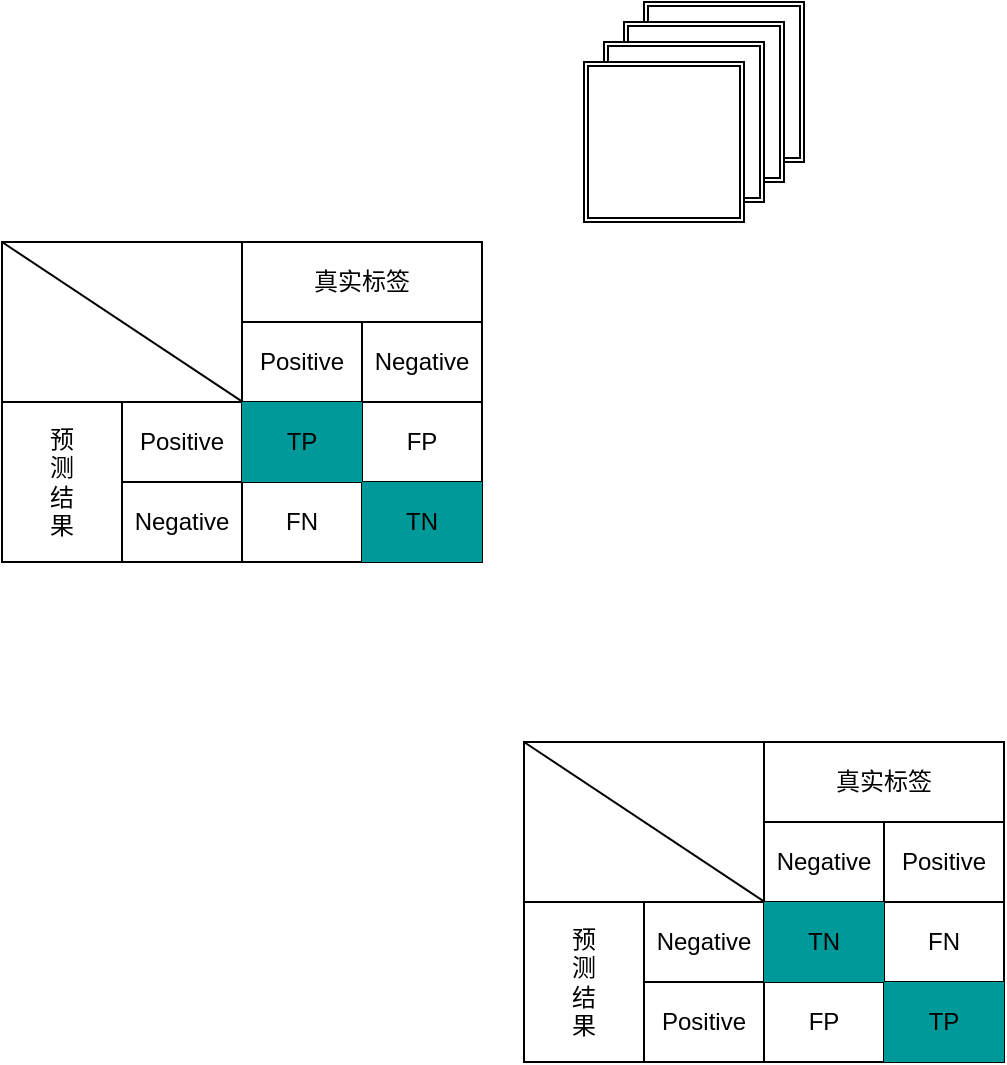 <mxfile version="20.4.0" type="github">
  <diagram id="wFE0QG_FPsp0jaGvCLVb" name="Page-1">
    <mxGraphModel dx="431" dy="241" grid="1" gridSize="10" guides="1" tooltips="1" connect="1" arrows="1" fold="1" page="1" pageScale="1" pageWidth="850" pageHeight="1100" math="0" shadow="0">
      <root>
        <mxCell id="0" />
        <mxCell id="1" parent="0" />
        <mxCell id="1DVEbp6qJdUZyQqGjvB6-1" value="" style="shape=table;html=1;whiteSpace=wrap;startSize=0;container=1;collapsible=0;childLayout=tableLayout;" parent="1" vertex="1">
          <mxGeometry x="109" y="300" width="240" height="160" as="geometry" />
        </mxCell>
        <mxCell id="1DVEbp6qJdUZyQqGjvB6-2" value="" style="shape=tableRow;horizontal=0;startSize=0;swimlaneHead=0;swimlaneBody=0;top=0;left=0;bottom=0;right=0;collapsible=0;dropTarget=0;fillColor=none;points=[[0,0.5],[1,0.5]];portConstraint=eastwest;" parent="1DVEbp6qJdUZyQqGjvB6-1" vertex="1">
          <mxGeometry width="240" height="40" as="geometry" />
        </mxCell>
        <mxCell id="1DVEbp6qJdUZyQqGjvB6-3" value="" style="shape=partialRectangle;html=1;whiteSpace=wrap;connectable=0;fillColor=none;top=0;left=0;bottom=0;right=0;overflow=hidden;rowspan=2;colspan=2;" parent="1DVEbp6qJdUZyQqGjvB6-2" vertex="1">
          <mxGeometry width="120" height="80" as="geometry">
            <mxRectangle width="60" height="40" as="alternateBounds" />
          </mxGeometry>
        </mxCell>
        <mxCell id="1DVEbp6qJdUZyQqGjvB6-4" value="" style="shape=partialRectangle;html=1;whiteSpace=wrap;connectable=0;fillColor=none;top=0;left=0;bottom=0;right=0;overflow=hidden;" parent="1DVEbp6qJdUZyQqGjvB6-2" vertex="1" visible="0">
          <mxGeometry x="60" width="60" height="40" as="geometry">
            <mxRectangle width="60" height="40" as="alternateBounds" />
          </mxGeometry>
        </mxCell>
        <mxCell id="1DVEbp6qJdUZyQqGjvB6-5" value="真实标签" style="shape=partialRectangle;html=1;whiteSpace=wrap;connectable=0;fillColor=none;top=0;left=0;bottom=0;right=0;overflow=hidden;rowspan=1;colspan=2;" parent="1DVEbp6qJdUZyQqGjvB6-2" vertex="1">
          <mxGeometry x="120" width="120" height="40" as="geometry">
            <mxRectangle width="60" height="40" as="alternateBounds" />
          </mxGeometry>
        </mxCell>
        <mxCell id="1DVEbp6qJdUZyQqGjvB6-18" style="shape=partialRectangle;html=1;whiteSpace=wrap;connectable=0;fillColor=none;top=0;left=0;bottom=0;right=0;overflow=hidden;" parent="1DVEbp6qJdUZyQqGjvB6-2" vertex="1" visible="0">
          <mxGeometry x="180" width="60" height="40" as="geometry">
            <mxRectangle width="60" height="40" as="alternateBounds" />
          </mxGeometry>
        </mxCell>
        <mxCell id="1DVEbp6qJdUZyQqGjvB6-6" value="" style="shape=tableRow;horizontal=0;startSize=0;swimlaneHead=0;swimlaneBody=0;top=0;left=0;bottom=0;right=0;collapsible=0;dropTarget=0;fillColor=none;points=[[0,0.5],[1,0.5]];portConstraint=eastwest;" parent="1DVEbp6qJdUZyQqGjvB6-1" vertex="1">
          <mxGeometry y="40" width="240" height="40" as="geometry" />
        </mxCell>
        <mxCell id="1DVEbp6qJdUZyQqGjvB6-7" value="" style="shape=partialRectangle;html=1;whiteSpace=wrap;connectable=0;fillColor=none;top=0;left=0;bottom=0;right=0;overflow=hidden;" parent="1DVEbp6qJdUZyQqGjvB6-6" vertex="1" visible="0">
          <mxGeometry width="60" height="40" as="geometry">
            <mxRectangle width="60" height="40" as="alternateBounds" />
          </mxGeometry>
        </mxCell>
        <mxCell id="1DVEbp6qJdUZyQqGjvB6-8" value="" style="shape=partialRectangle;html=1;whiteSpace=wrap;connectable=0;fillColor=none;top=0;left=0;bottom=0;right=0;overflow=hidden;" parent="1DVEbp6qJdUZyQqGjvB6-6" vertex="1" visible="0">
          <mxGeometry x="60" width="60" height="40" as="geometry">
            <mxRectangle width="60" height="40" as="alternateBounds" />
          </mxGeometry>
        </mxCell>
        <mxCell id="1DVEbp6qJdUZyQqGjvB6-9" value="Positive" style="shape=partialRectangle;html=1;whiteSpace=wrap;connectable=0;fillColor=none;top=0;left=0;bottom=0;right=0;overflow=hidden;" parent="1DVEbp6qJdUZyQqGjvB6-6" vertex="1">
          <mxGeometry x="120" width="60" height="40" as="geometry">
            <mxRectangle width="60" height="40" as="alternateBounds" />
          </mxGeometry>
        </mxCell>
        <mxCell id="1DVEbp6qJdUZyQqGjvB6-19" value="Negative" style="shape=partialRectangle;html=1;whiteSpace=wrap;connectable=0;fillColor=none;top=0;left=0;bottom=0;right=0;overflow=hidden;" parent="1DVEbp6qJdUZyQqGjvB6-6" vertex="1">
          <mxGeometry x="180" width="60" height="40" as="geometry">
            <mxRectangle width="60" height="40" as="alternateBounds" />
          </mxGeometry>
        </mxCell>
        <mxCell id="1DVEbp6qJdUZyQqGjvB6-10" value="" style="shape=tableRow;horizontal=0;startSize=0;swimlaneHead=0;swimlaneBody=0;top=0;left=0;bottom=0;right=0;collapsible=0;dropTarget=0;fillColor=none;points=[[0,0.5],[1,0.5]];portConstraint=eastwest;" parent="1DVEbp6qJdUZyQqGjvB6-1" vertex="1">
          <mxGeometry y="80" width="240" height="40" as="geometry" />
        </mxCell>
        <mxCell id="1DVEbp6qJdUZyQqGjvB6-11" value="预&lt;br&gt;测&lt;br&gt;结&lt;br&gt;果" style="shape=partialRectangle;html=1;whiteSpace=wrap;connectable=0;fillColor=none;top=0;left=0;bottom=0;right=0;overflow=hidden;rowspan=2;colspan=1;" parent="1DVEbp6qJdUZyQqGjvB6-10" vertex="1">
          <mxGeometry width="60" height="80" as="geometry">
            <mxRectangle width="60" height="40" as="alternateBounds" />
          </mxGeometry>
        </mxCell>
        <mxCell id="1DVEbp6qJdUZyQqGjvB6-12" value="Positive" style="shape=partialRectangle;html=1;whiteSpace=wrap;connectable=0;fillColor=none;top=0;left=0;bottom=0;right=0;overflow=hidden;" parent="1DVEbp6qJdUZyQqGjvB6-10" vertex="1">
          <mxGeometry x="60" width="60" height="40" as="geometry">
            <mxRectangle width="60" height="40" as="alternateBounds" />
          </mxGeometry>
        </mxCell>
        <mxCell id="1DVEbp6qJdUZyQqGjvB6-13" value="TP" style="shape=partialRectangle;html=1;whiteSpace=wrap;connectable=0;fillColor=#009999;top=0;left=0;bottom=0;right=0;overflow=hidden;pointerEvents=1;" parent="1DVEbp6qJdUZyQqGjvB6-10" vertex="1">
          <mxGeometry x="120" width="60" height="40" as="geometry">
            <mxRectangle width="60" height="40" as="alternateBounds" />
          </mxGeometry>
        </mxCell>
        <mxCell id="1DVEbp6qJdUZyQqGjvB6-20" value="FP" style="shape=partialRectangle;html=1;whiteSpace=wrap;connectable=0;fillColor=none;top=0;left=0;bottom=0;right=0;overflow=hidden;pointerEvents=1;" parent="1DVEbp6qJdUZyQqGjvB6-10" vertex="1">
          <mxGeometry x="180" width="60" height="40" as="geometry">
            <mxRectangle width="60" height="40" as="alternateBounds" />
          </mxGeometry>
        </mxCell>
        <mxCell id="1DVEbp6qJdUZyQqGjvB6-14" style="shape=tableRow;horizontal=0;startSize=0;swimlaneHead=0;swimlaneBody=0;top=0;left=0;bottom=0;right=0;collapsible=0;dropTarget=0;fillColor=none;points=[[0,0.5],[1,0.5]];portConstraint=eastwest;" parent="1DVEbp6qJdUZyQqGjvB6-1" vertex="1">
          <mxGeometry y="120" width="240" height="40" as="geometry" />
        </mxCell>
        <mxCell id="1DVEbp6qJdUZyQqGjvB6-15" value="&#xa;&lt;span style=&quot;color: rgb(77, 77, 77); font-family: -apple-system, &amp;quot;SF UI Text&amp;quot;, Arial, &amp;quot;PingFang SC&amp;quot;, &amp;quot;Hiragino Sans GB&amp;quot;, &amp;quot;Microsoft YaHei&amp;quot;, &amp;quot;WenQuanYi Micro Hei&amp;quot;, sans-serif, SimHei, SimSun; font-size: 16px; font-style: normal; font-variant-ligatures: normal; font-variant-caps: normal; font-weight: 400; letter-spacing: normal; orphans: 2; text-align: start; text-indent: 0px; text-transform: none; widows: 2; word-spacing: 0px; -webkit-text-stroke-width: 0px; background-color: rgb(255, 255, 255); text-decoration-thickness: initial; text-decoration-style: initial; text-decoration-color: initial; float: none; display: inline !important;&quot;&gt;Negative&lt;/span&gt;&#xa;&#xa;" style="shape=partialRectangle;html=1;whiteSpace=wrap;connectable=0;fillColor=none;top=0;left=0;bottom=0;right=0;overflow=hidden;" parent="1DVEbp6qJdUZyQqGjvB6-14" vertex="1" visible="0">
          <mxGeometry width="60" height="40" as="geometry">
            <mxRectangle width="60" height="40" as="alternateBounds" />
          </mxGeometry>
        </mxCell>
        <mxCell id="1DVEbp6qJdUZyQqGjvB6-16" value="Negative" style="shape=partialRectangle;html=1;whiteSpace=wrap;connectable=0;fillColor=none;top=0;left=0;bottom=0;right=0;overflow=hidden;" parent="1DVEbp6qJdUZyQqGjvB6-14" vertex="1">
          <mxGeometry x="60" width="60" height="40" as="geometry">
            <mxRectangle width="60" height="40" as="alternateBounds" />
          </mxGeometry>
        </mxCell>
        <mxCell id="1DVEbp6qJdUZyQqGjvB6-17" value="FN" style="shape=partialRectangle;html=1;whiteSpace=wrap;connectable=0;fillColor=none;top=0;left=0;bottom=0;right=0;overflow=hidden;pointerEvents=1;" parent="1DVEbp6qJdUZyQqGjvB6-14" vertex="1">
          <mxGeometry x="120" width="60" height="40" as="geometry">
            <mxRectangle width="60" height="40" as="alternateBounds" />
          </mxGeometry>
        </mxCell>
        <mxCell id="1DVEbp6qJdUZyQqGjvB6-21" value="TN" style="shape=partialRectangle;html=1;whiteSpace=wrap;connectable=0;fillColor=#009999;top=0;left=0;bottom=0;right=0;overflow=hidden;pointerEvents=1;" parent="1DVEbp6qJdUZyQqGjvB6-14" vertex="1">
          <mxGeometry x="180" width="60" height="40" as="geometry">
            <mxRectangle width="60" height="40" as="alternateBounds" />
          </mxGeometry>
        </mxCell>
        <mxCell id="1DVEbp6qJdUZyQqGjvB6-22" value="" style="endArrow=none;html=1;rounded=0;entryX=0.499;entryY=-0.01;entryDx=0;entryDy=0;entryPerimeter=0;" parent="1" target="1DVEbp6qJdUZyQqGjvB6-10" edge="1">
          <mxGeometry width="50" height="50" relative="1" as="geometry">
            <mxPoint x="109" y="300" as="sourcePoint" />
            <mxPoint x="159" y="250" as="targetPoint" />
          </mxGeometry>
        </mxCell>
        <mxCell id="igley3KflFWfIt3_yD4j-1" value="" style="shape=table;html=1;whiteSpace=wrap;startSize=0;container=1;collapsible=0;childLayout=tableLayout;" parent="1" vertex="1">
          <mxGeometry x="370" y="550" width="240" height="160" as="geometry" />
        </mxCell>
        <mxCell id="igley3KflFWfIt3_yD4j-2" value="" style="shape=tableRow;horizontal=0;startSize=0;swimlaneHead=0;swimlaneBody=0;top=0;left=0;bottom=0;right=0;collapsible=0;dropTarget=0;fillColor=none;points=[[0,0.5],[1,0.5]];portConstraint=eastwest;" parent="igley3KflFWfIt3_yD4j-1" vertex="1">
          <mxGeometry width="240" height="40" as="geometry" />
        </mxCell>
        <mxCell id="igley3KflFWfIt3_yD4j-3" value="" style="shape=partialRectangle;html=1;whiteSpace=wrap;connectable=0;fillColor=none;top=0;left=0;bottom=0;right=0;overflow=hidden;rowspan=2;colspan=2;" parent="igley3KflFWfIt3_yD4j-2" vertex="1">
          <mxGeometry width="120" height="80" as="geometry">
            <mxRectangle width="60" height="40" as="alternateBounds" />
          </mxGeometry>
        </mxCell>
        <mxCell id="igley3KflFWfIt3_yD4j-4" value="" style="shape=partialRectangle;html=1;whiteSpace=wrap;connectable=0;fillColor=none;top=0;left=0;bottom=0;right=0;overflow=hidden;" parent="igley3KflFWfIt3_yD4j-2" vertex="1" visible="0">
          <mxGeometry x="60" width="60" height="40" as="geometry">
            <mxRectangle width="60" height="40" as="alternateBounds" />
          </mxGeometry>
        </mxCell>
        <mxCell id="igley3KflFWfIt3_yD4j-5" value="真实标签" style="shape=partialRectangle;html=1;whiteSpace=wrap;connectable=0;fillColor=none;top=0;left=0;bottom=0;right=0;overflow=hidden;rowspan=1;colspan=2;" parent="igley3KflFWfIt3_yD4j-2" vertex="1">
          <mxGeometry x="120" width="120" height="40" as="geometry">
            <mxRectangle width="60" height="40" as="alternateBounds" />
          </mxGeometry>
        </mxCell>
        <mxCell id="igley3KflFWfIt3_yD4j-6" style="shape=partialRectangle;html=1;whiteSpace=wrap;connectable=0;fillColor=none;top=0;left=0;bottom=0;right=0;overflow=hidden;" parent="igley3KflFWfIt3_yD4j-2" vertex="1" visible="0">
          <mxGeometry x="180" width="60" height="40" as="geometry">
            <mxRectangle width="60" height="40" as="alternateBounds" />
          </mxGeometry>
        </mxCell>
        <mxCell id="igley3KflFWfIt3_yD4j-7" value="" style="shape=tableRow;horizontal=0;startSize=0;swimlaneHead=0;swimlaneBody=0;top=0;left=0;bottom=0;right=0;collapsible=0;dropTarget=0;fillColor=none;points=[[0,0.5],[1,0.5]];portConstraint=eastwest;" parent="igley3KflFWfIt3_yD4j-1" vertex="1">
          <mxGeometry y="40" width="240" height="40" as="geometry" />
        </mxCell>
        <mxCell id="igley3KflFWfIt3_yD4j-8" value="" style="shape=partialRectangle;html=1;whiteSpace=wrap;connectable=0;fillColor=none;top=0;left=0;bottom=0;right=0;overflow=hidden;" parent="igley3KflFWfIt3_yD4j-7" vertex="1" visible="0">
          <mxGeometry width="60" height="40" as="geometry">
            <mxRectangle width="60" height="40" as="alternateBounds" />
          </mxGeometry>
        </mxCell>
        <mxCell id="igley3KflFWfIt3_yD4j-9" value="" style="shape=partialRectangle;html=1;whiteSpace=wrap;connectable=0;fillColor=none;top=0;left=0;bottom=0;right=0;overflow=hidden;" parent="igley3KflFWfIt3_yD4j-7" vertex="1" visible="0">
          <mxGeometry x="60" width="60" height="40" as="geometry">
            <mxRectangle width="60" height="40" as="alternateBounds" />
          </mxGeometry>
        </mxCell>
        <mxCell id="igley3KflFWfIt3_yD4j-10" value="Negative" style="shape=partialRectangle;html=1;whiteSpace=wrap;connectable=0;fillColor=none;top=0;left=0;bottom=0;right=0;overflow=hidden;" parent="igley3KflFWfIt3_yD4j-7" vertex="1">
          <mxGeometry x="120" width="60" height="40" as="geometry">
            <mxRectangle width="60" height="40" as="alternateBounds" />
          </mxGeometry>
        </mxCell>
        <mxCell id="igley3KflFWfIt3_yD4j-11" value="Positive" style="shape=partialRectangle;html=1;whiteSpace=wrap;connectable=0;fillColor=none;top=0;left=0;bottom=0;right=0;overflow=hidden;" parent="igley3KflFWfIt3_yD4j-7" vertex="1">
          <mxGeometry x="180" width="60" height="40" as="geometry">
            <mxRectangle width="60" height="40" as="alternateBounds" />
          </mxGeometry>
        </mxCell>
        <mxCell id="igley3KflFWfIt3_yD4j-12" value="" style="shape=tableRow;horizontal=0;startSize=0;swimlaneHead=0;swimlaneBody=0;top=0;left=0;bottom=0;right=0;collapsible=0;dropTarget=0;fillColor=none;points=[[0,0.5],[1,0.5]];portConstraint=eastwest;" parent="igley3KflFWfIt3_yD4j-1" vertex="1">
          <mxGeometry y="80" width="240" height="40" as="geometry" />
        </mxCell>
        <mxCell id="igley3KflFWfIt3_yD4j-13" value="预&lt;br&gt;测&lt;br&gt;结&lt;br&gt;果" style="shape=partialRectangle;html=1;whiteSpace=wrap;connectable=0;fillColor=none;top=0;left=0;bottom=0;right=0;overflow=hidden;rowspan=2;colspan=1;" parent="igley3KflFWfIt3_yD4j-12" vertex="1">
          <mxGeometry width="60" height="80" as="geometry">
            <mxRectangle width="60" height="40" as="alternateBounds" />
          </mxGeometry>
        </mxCell>
        <mxCell id="igley3KflFWfIt3_yD4j-14" value="Negative" style="shape=partialRectangle;html=1;whiteSpace=wrap;connectable=0;fillColor=none;top=0;left=0;bottom=0;right=0;overflow=hidden;" parent="igley3KflFWfIt3_yD4j-12" vertex="1">
          <mxGeometry x="60" width="60" height="40" as="geometry">
            <mxRectangle width="60" height="40" as="alternateBounds" />
          </mxGeometry>
        </mxCell>
        <mxCell id="igley3KflFWfIt3_yD4j-15" value="TN" style="shape=partialRectangle;html=1;whiteSpace=wrap;connectable=0;fillColor=#009999;top=0;left=0;bottom=0;right=0;overflow=hidden;pointerEvents=1;" parent="igley3KflFWfIt3_yD4j-12" vertex="1">
          <mxGeometry x="120" width="60" height="40" as="geometry">
            <mxRectangle width="60" height="40" as="alternateBounds" />
          </mxGeometry>
        </mxCell>
        <mxCell id="igley3KflFWfIt3_yD4j-16" value="FN" style="shape=partialRectangle;html=1;whiteSpace=wrap;connectable=0;fillColor=none;top=0;left=0;bottom=0;right=0;overflow=hidden;pointerEvents=1;" parent="igley3KflFWfIt3_yD4j-12" vertex="1">
          <mxGeometry x="180" width="60" height="40" as="geometry">
            <mxRectangle width="60" height="40" as="alternateBounds" />
          </mxGeometry>
        </mxCell>
        <mxCell id="igley3KflFWfIt3_yD4j-17" style="shape=tableRow;horizontal=0;startSize=0;swimlaneHead=0;swimlaneBody=0;top=0;left=0;bottom=0;right=0;collapsible=0;dropTarget=0;fillColor=none;points=[[0,0.5],[1,0.5]];portConstraint=eastwest;" parent="igley3KflFWfIt3_yD4j-1" vertex="1">
          <mxGeometry y="120" width="240" height="40" as="geometry" />
        </mxCell>
        <mxCell id="igley3KflFWfIt3_yD4j-18" value="&#xa;&lt;span style=&quot;color: rgb(77, 77, 77); font-family: -apple-system, &amp;quot;SF UI Text&amp;quot;, Arial, &amp;quot;PingFang SC&amp;quot;, &amp;quot;Hiragino Sans GB&amp;quot;, &amp;quot;Microsoft YaHei&amp;quot;, &amp;quot;WenQuanYi Micro Hei&amp;quot;, sans-serif, SimHei, SimSun; font-size: 16px; font-style: normal; font-variant-ligatures: normal; font-variant-caps: normal; font-weight: 400; letter-spacing: normal; orphans: 2; text-align: start; text-indent: 0px; text-transform: none; widows: 2; word-spacing: 0px; -webkit-text-stroke-width: 0px; background-color: rgb(255, 255, 255); text-decoration-thickness: initial; text-decoration-style: initial; text-decoration-color: initial; float: none; display: inline !important;&quot;&gt;Negative&lt;/span&gt;&#xa;&#xa;" style="shape=partialRectangle;html=1;whiteSpace=wrap;connectable=0;fillColor=none;top=0;left=0;bottom=0;right=0;overflow=hidden;" parent="igley3KflFWfIt3_yD4j-17" vertex="1" visible="0">
          <mxGeometry width="60" height="40" as="geometry">
            <mxRectangle width="60" height="40" as="alternateBounds" />
          </mxGeometry>
        </mxCell>
        <mxCell id="igley3KflFWfIt3_yD4j-19" value="Positive" style="shape=partialRectangle;html=1;whiteSpace=wrap;connectable=0;fillColor=none;top=0;left=0;bottom=0;right=0;overflow=hidden;" parent="igley3KflFWfIt3_yD4j-17" vertex="1">
          <mxGeometry x="60" width="60" height="40" as="geometry">
            <mxRectangle width="60" height="40" as="alternateBounds" />
          </mxGeometry>
        </mxCell>
        <mxCell id="igley3KflFWfIt3_yD4j-20" value="FP" style="shape=partialRectangle;html=1;whiteSpace=wrap;connectable=0;fillColor=none;top=0;left=0;bottom=0;right=0;overflow=hidden;pointerEvents=1;" parent="igley3KflFWfIt3_yD4j-17" vertex="1">
          <mxGeometry x="120" width="60" height="40" as="geometry">
            <mxRectangle width="60" height="40" as="alternateBounds" />
          </mxGeometry>
        </mxCell>
        <mxCell id="igley3KflFWfIt3_yD4j-21" value="TP" style="shape=partialRectangle;html=1;whiteSpace=wrap;connectable=0;fillColor=#009999;top=0;left=0;bottom=0;right=0;overflow=hidden;pointerEvents=1;" parent="igley3KflFWfIt3_yD4j-17" vertex="1">
          <mxGeometry x="180" width="60" height="40" as="geometry">
            <mxRectangle width="60" height="40" as="alternateBounds" />
          </mxGeometry>
        </mxCell>
        <mxCell id="igley3KflFWfIt3_yD4j-22" value="" style="endArrow=none;html=1;rounded=0;entryX=0.499;entryY=-0.01;entryDx=0;entryDy=0;entryPerimeter=0;" parent="1" target="igley3KflFWfIt3_yD4j-12" edge="1">
          <mxGeometry width="50" height="50" relative="1" as="geometry">
            <mxPoint x="370" y="550" as="sourcePoint" />
            <mxPoint x="420" y="500" as="targetPoint" />
          </mxGeometry>
        </mxCell>
        <mxCell id="2rU-SRCdUyO05JhLB6oq-4" value="" style="shape=ext;double=1;whiteSpace=wrap;html=1;aspect=fixed;" vertex="1" parent="1">
          <mxGeometry x="430" y="180" width="80" height="80" as="geometry" />
        </mxCell>
        <mxCell id="2rU-SRCdUyO05JhLB6oq-5" value="" style="shape=ext;double=1;whiteSpace=wrap;html=1;aspect=fixed;" vertex="1" parent="1">
          <mxGeometry x="420" y="190" width="80" height="80" as="geometry" />
        </mxCell>
        <mxCell id="2rU-SRCdUyO05JhLB6oq-2" value="" style="shape=ext;double=1;whiteSpace=wrap;html=1;aspect=fixed;" vertex="1" parent="1">
          <mxGeometry x="410" y="200" width="80" height="80" as="geometry" />
        </mxCell>
        <mxCell id="2rU-SRCdUyO05JhLB6oq-1" value="" style="shape=ext;double=1;whiteSpace=wrap;html=1;aspect=fixed;" vertex="1" parent="1">
          <mxGeometry x="400" y="210" width="80" height="80" as="geometry" />
        </mxCell>
      </root>
    </mxGraphModel>
  </diagram>
</mxfile>
